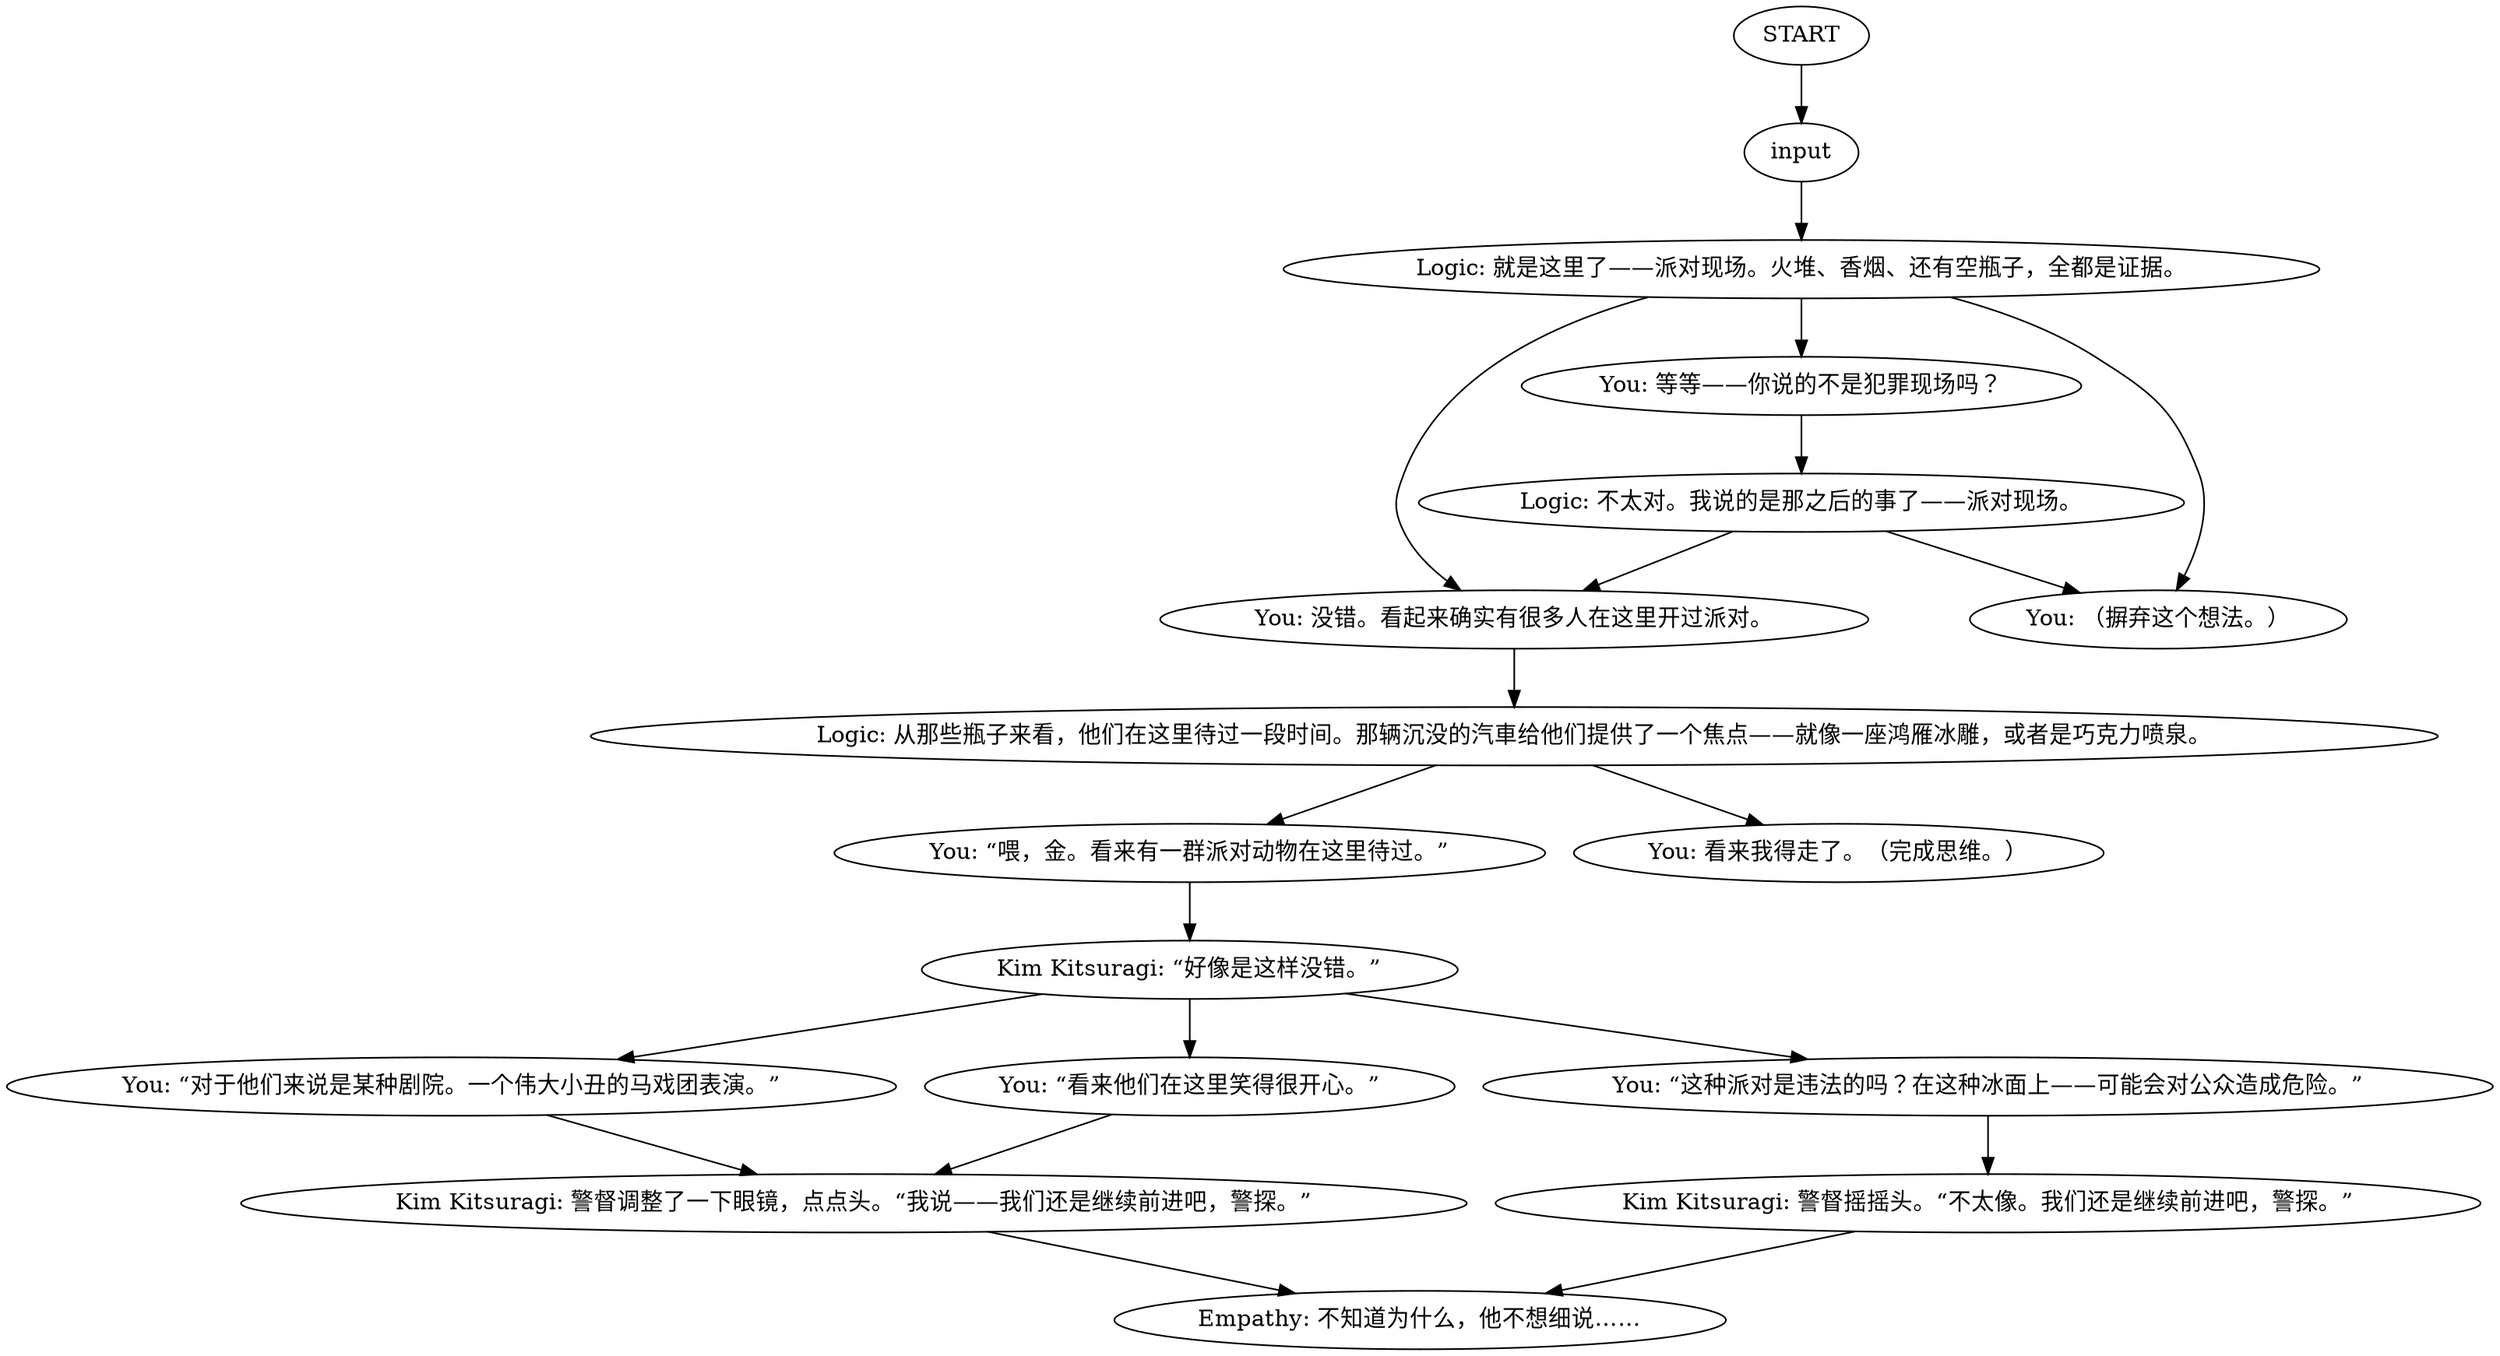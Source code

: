 # COAST ORB / laughingatscene
# Convo with Logic about the scene of the party
# ==================================================
digraph G {
	  0 [label="START"];
	  1 [label="input"];
	  2 [label="You: “对于他们来说是某种剧院。一个伟大小丑的马戏团表演。”"];
	  3 [label="Kim Kitsuragi: 警督调整了一下眼镜，点点头。“我说——我们还是继续前进吧，警探。”"];
	  4 [label="You: “看来他们在这里笑得很开心。”"];
	  5 [label="Logic: 就是这里了——派对现场。火堆、香烟、还有空瓶子，全都是证据。"];
	  6 [label="You: 没错。看起来确实有很多人在这里开过派对。"];
	  7 [label="You: “这种派对是违法的吗？在这种冰面上——可能会对公众造成危险。”"];
	  8 [label="Kim Kitsuragi: “好像是这样没错。”"];
	  9 [label="Logic: 从那些瓶子来看，他们在这里待过一段时间。那辆沉没的汽車给他们提供了一个焦点——就像一座鸿雁冰雕，或者是巧克力喷泉。"];
	  10 [label="You: 等等——你说的不是犯罪现场吗？"];
	  11 [label="You: “喂，金。看来有一群派对动物在这里待过。”"];
	  12 [label="Kim Kitsuragi: 警督摇摇头。“不太像。我们还是继续前进吧，警探。”"];
	  13 [label="Empathy: 不知道为什么，他不想细说……"];
	  14 [label="You: 看来我得走了。（完成思维。）"];
	  15 [label="Logic: 不太对。我说的是那之后的事了——派对现场。"];
	  17 [label="You: （摒弃这个想法。）"];
	  0 -> 1
	  1 -> 5
	  2 -> 3
	  3 -> 13
	  4 -> 3
	  5 -> 17
	  5 -> 10
	  5 -> 6
	  6 -> 9
	  7 -> 12
	  8 -> 2
	  8 -> 4
	  8 -> 7
	  9 -> 11
	  9 -> 14
	  10 -> 15
	  11 -> 8
	  12 -> 13
	  15 -> 17
	  15 -> 6
}

